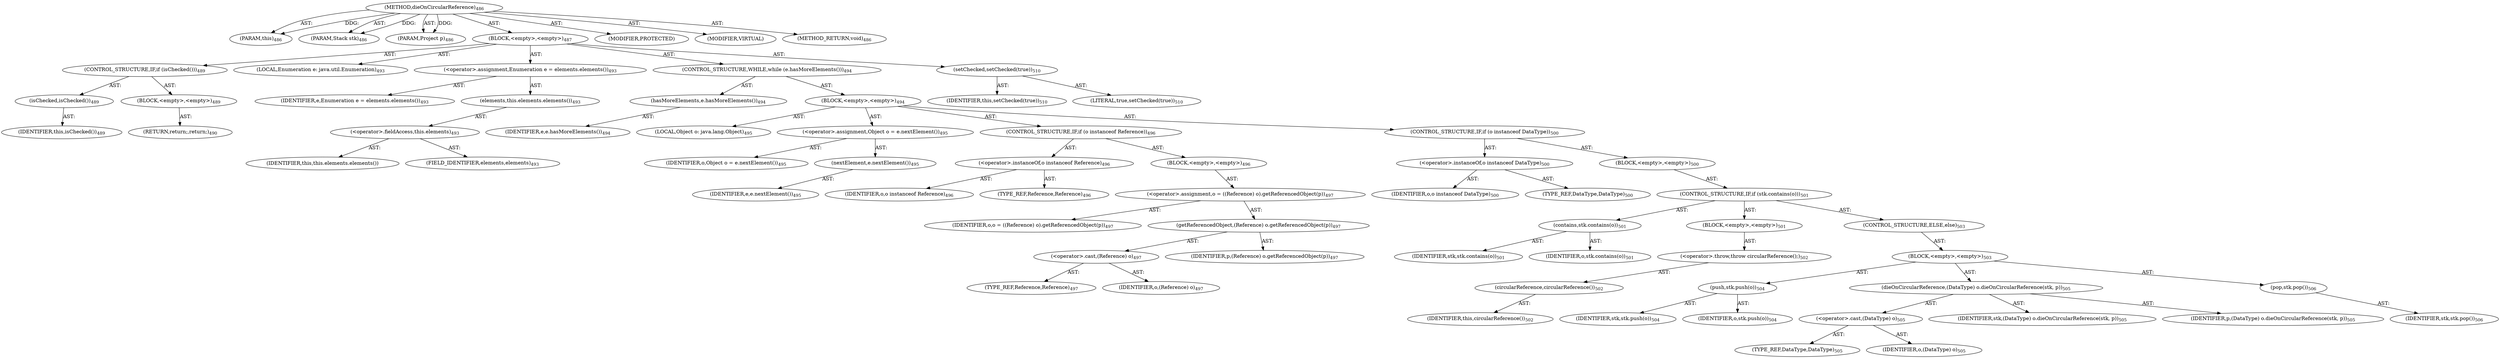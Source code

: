 digraph "dieOnCircularReference" {  
"111669149721" [label = <(METHOD,dieOnCircularReference)<SUB>486</SUB>> ]
"115964117009" [label = <(PARAM,this)<SUB>486</SUB>> ]
"115964117041" [label = <(PARAM,Stack stk)<SUB>486</SUB>> ]
"115964117042" [label = <(PARAM,Project p)<SUB>486</SUB>> ]
"25769803854" [label = <(BLOCK,&lt;empty&gt;,&lt;empty&gt;)<SUB>487</SUB>> ]
"47244640305" [label = <(CONTROL_STRUCTURE,IF,if (isChecked()))<SUB>489</SUB>> ]
"30064771398" [label = <(isChecked,isChecked())<SUB>489</SUB>> ]
"68719476783" [label = <(IDENTIFIER,this,isChecked())<SUB>489</SUB>> ]
"25769803855" [label = <(BLOCK,&lt;empty&gt;,&lt;empty&gt;)<SUB>489</SUB>> ]
"146028888079" [label = <(RETURN,return;,return;)<SUB>490</SUB>> ]
"94489280559" [label = <(LOCAL,Enumeration e: java.util.Enumeration)<SUB>493</SUB>> ]
"30064771399" [label = <(&lt;operator&gt;.assignment,Enumeration e = elements.elements())<SUB>493</SUB>> ]
"68719477063" [label = <(IDENTIFIER,e,Enumeration e = elements.elements())<SUB>493</SUB>> ]
"30064771400" [label = <(elements,this.elements.elements())<SUB>493</SUB>> ]
"30064771401" [label = <(&lt;operator&gt;.fieldAccess,this.elements)<SUB>493</SUB>> ]
"68719477064" [label = <(IDENTIFIER,this,this.elements.elements())> ]
"55834574880" [label = <(FIELD_IDENTIFIER,elements,elements)<SUB>493</SUB>> ]
"47244640306" [label = <(CONTROL_STRUCTURE,WHILE,while (e.hasMoreElements()))<SUB>494</SUB>> ]
"30064771402" [label = <(hasMoreElements,e.hasMoreElements())<SUB>494</SUB>> ]
"68719477065" [label = <(IDENTIFIER,e,e.hasMoreElements())<SUB>494</SUB>> ]
"25769803856" [label = <(BLOCK,&lt;empty&gt;,&lt;empty&gt;)<SUB>494</SUB>> ]
"94489280560" [label = <(LOCAL,Object o: java.lang.Object)<SUB>495</SUB>> ]
"30064771403" [label = <(&lt;operator&gt;.assignment,Object o = e.nextElement())<SUB>495</SUB>> ]
"68719477066" [label = <(IDENTIFIER,o,Object o = e.nextElement())<SUB>495</SUB>> ]
"30064771404" [label = <(nextElement,e.nextElement())<SUB>495</SUB>> ]
"68719477067" [label = <(IDENTIFIER,e,e.nextElement())<SUB>495</SUB>> ]
"47244640307" [label = <(CONTROL_STRUCTURE,IF,if (o instanceof Reference))<SUB>496</SUB>> ]
"30064771405" [label = <(&lt;operator&gt;.instanceOf,o instanceof Reference)<SUB>496</SUB>> ]
"68719477068" [label = <(IDENTIFIER,o,o instanceof Reference)<SUB>496</SUB>> ]
"180388626449" [label = <(TYPE_REF,Reference,Reference)<SUB>496</SUB>> ]
"25769803857" [label = <(BLOCK,&lt;empty&gt;,&lt;empty&gt;)<SUB>496</SUB>> ]
"30064771406" [label = <(&lt;operator&gt;.assignment,o = ((Reference) o).getReferencedObject(p))<SUB>497</SUB>> ]
"68719477069" [label = <(IDENTIFIER,o,o = ((Reference) o).getReferencedObject(p))<SUB>497</SUB>> ]
"30064771407" [label = <(getReferencedObject,(Reference) o.getReferencedObject(p))<SUB>497</SUB>> ]
"30064771408" [label = <(&lt;operator&gt;.cast,(Reference) o)<SUB>497</SUB>> ]
"180388626450" [label = <(TYPE_REF,Reference,Reference)<SUB>497</SUB>> ]
"68719477070" [label = <(IDENTIFIER,o,(Reference) o)<SUB>497</SUB>> ]
"68719477071" [label = <(IDENTIFIER,p,(Reference) o.getReferencedObject(p))<SUB>497</SUB>> ]
"47244640308" [label = <(CONTROL_STRUCTURE,IF,if (o instanceof DataType))<SUB>500</SUB>> ]
"30064771409" [label = <(&lt;operator&gt;.instanceOf,o instanceof DataType)<SUB>500</SUB>> ]
"68719477072" [label = <(IDENTIFIER,o,o instanceof DataType)<SUB>500</SUB>> ]
"180388626451" [label = <(TYPE_REF,DataType,DataType)<SUB>500</SUB>> ]
"25769803858" [label = <(BLOCK,&lt;empty&gt;,&lt;empty&gt;)<SUB>500</SUB>> ]
"47244640309" [label = <(CONTROL_STRUCTURE,IF,if (stk.contains(o)))<SUB>501</SUB>> ]
"30064771410" [label = <(contains,stk.contains(o))<SUB>501</SUB>> ]
"68719477073" [label = <(IDENTIFIER,stk,stk.contains(o))<SUB>501</SUB>> ]
"68719477074" [label = <(IDENTIFIER,o,stk.contains(o))<SUB>501</SUB>> ]
"25769803859" [label = <(BLOCK,&lt;empty&gt;,&lt;empty&gt;)<SUB>501</SUB>> ]
"30064771411" [label = <(&lt;operator&gt;.throw,throw circularReference();)<SUB>502</SUB>> ]
"30064771412" [label = <(circularReference,circularReference())<SUB>502</SUB>> ]
"68719476784" [label = <(IDENTIFIER,this,circularReference())<SUB>502</SUB>> ]
"47244640310" [label = <(CONTROL_STRUCTURE,ELSE,else)<SUB>503</SUB>> ]
"25769803860" [label = <(BLOCK,&lt;empty&gt;,&lt;empty&gt;)<SUB>503</SUB>> ]
"30064771413" [label = <(push,stk.push(o))<SUB>504</SUB>> ]
"68719477075" [label = <(IDENTIFIER,stk,stk.push(o))<SUB>504</SUB>> ]
"68719477076" [label = <(IDENTIFIER,o,stk.push(o))<SUB>504</SUB>> ]
"30064771414" [label = <(dieOnCircularReference,(DataType) o.dieOnCircularReference(stk, p))<SUB>505</SUB>> ]
"30064771415" [label = <(&lt;operator&gt;.cast,(DataType) o)<SUB>505</SUB>> ]
"180388626452" [label = <(TYPE_REF,DataType,DataType)<SUB>505</SUB>> ]
"68719477077" [label = <(IDENTIFIER,o,(DataType) o)<SUB>505</SUB>> ]
"68719477078" [label = <(IDENTIFIER,stk,(DataType) o.dieOnCircularReference(stk, p))<SUB>505</SUB>> ]
"68719477079" [label = <(IDENTIFIER,p,(DataType) o.dieOnCircularReference(stk, p))<SUB>505</SUB>> ]
"30064771416" [label = <(pop,stk.pop())<SUB>506</SUB>> ]
"68719477080" [label = <(IDENTIFIER,stk,stk.pop())<SUB>506</SUB>> ]
"30064771417" [label = <(setChecked,setChecked(true))<SUB>510</SUB>> ]
"68719476785" [label = <(IDENTIFIER,this,setChecked(true))<SUB>510</SUB>> ]
"90194313257" [label = <(LITERAL,true,setChecked(true))<SUB>510</SUB>> ]
"133143986231" [label = <(MODIFIER,PROTECTED)> ]
"133143986232" [label = <(MODIFIER,VIRTUAL)> ]
"128849018905" [label = <(METHOD_RETURN,void)<SUB>486</SUB>> ]
  "111669149721" -> "115964117009"  [ label = "AST: "] 
  "111669149721" -> "115964117041"  [ label = "AST: "] 
  "111669149721" -> "115964117042"  [ label = "AST: "] 
  "111669149721" -> "25769803854"  [ label = "AST: "] 
  "111669149721" -> "133143986231"  [ label = "AST: "] 
  "111669149721" -> "133143986232"  [ label = "AST: "] 
  "111669149721" -> "128849018905"  [ label = "AST: "] 
  "25769803854" -> "47244640305"  [ label = "AST: "] 
  "25769803854" -> "94489280559"  [ label = "AST: "] 
  "25769803854" -> "30064771399"  [ label = "AST: "] 
  "25769803854" -> "47244640306"  [ label = "AST: "] 
  "25769803854" -> "30064771417"  [ label = "AST: "] 
  "47244640305" -> "30064771398"  [ label = "AST: "] 
  "47244640305" -> "25769803855"  [ label = "AST: "] 
  "30064771398" -> "68719476783"  [ label = "AST: "] 
  "25769803855" -> "146028888079"  [ label = "AST: "] 
  "30064771399" -> "68719477063"  [ label = "AST: "] 
  "30064771399" -> "30064771400"  [ label = "AST: "] 
  "30064771400" -> "30064771401"  [ label = "AST: "] 
  "30064771401" -> "68719477064"  [ label = "AST: "] 
  "30064771401" -> "55834574880"  [ label = "AST: "] 
  "47244640306" -> "30064771402"  [ label = "AST: "] 
  "47244640306" -> "25769803856"  [ label = "AST: "] 
  "30064771402" -> "68719477065"  [ label = "AST: "] 
  "25769803856" -> "94489280560"  [ label = "AST: "] 
  "25769803856" -> "30064771403"  [ label = "AST: "] 
  "25769803856" -> "47244640307"  [ label = "AST: "] 
  "25769803856" -> "47244640308"  [ label = "AST: "] 
  "30064771403" -> "68719477066"  [ label = "AST: "] 
  "30064771403" -> "30064771404"  [ label = "AST: "] 
  "30064771404" -> "68719477067"  [ label = "AST: "] 
  "47244640307" -> "30064771405"  [ label = "AST: "] 
  "47244640307" -> "25769803857"  [ label = "AST: "] 
  "30064771405" -> "68719477068"  [ label = "AST: "] 
  "30064771405" -> "180388626449"  [ label = "AST: "] 
  "25769803857" -> "30064771406"  [ label = "AST: "] 
  "30064771406" -> "68719477069"  [ label = "AST: "] 
  "30064771406" -> "30064771407"  [ label = "AST: "] 
  "30064771407" -> "30064771408"  [ label = "AST: "] 
  "30064771407" -> "68719477071"  [ label = "AST: "] 
  "30064771408" -> "180388626450"  [ label = "AST: "] 
  "30064771408" -> "68719477070"  [ label = "AST: "] 
  "47244640308" -> "30064771409"  [ label = "AST: "] 
  "47244640308" -> "25769803858"  [ label = "AST: "] 
  "30064771409" -> "68719477072"  [ label = "AST: "] 
  "30064771409" -> "180388626451"  [ label = "AST: "] 
  "25769803858" -> "47244640309"  [ label = "AST: "] 
  "47244640309" -> "30064771410"  [ label = "AST: "] 
  "47244640309" -> "25769803859"  [ label = "AST: "] 
  "47244640309" -> "47244640310"  [ label = "AST: "] 
  "30064771410" -> "68719477073"  [ label = "AST: "] 
  "30064771410" -> "68719477074"  [ label = "AST: "] 
  "25769803859" -> "30064771411"  [ label = "AST: "] 
  "30064771411" -> "30064771412"  [ label = "AST: "] 
  "30064771412" -> "68719476784"  [ label = "AST: "] 
  "47244640310" -> "25769803860"  [ label = "AST: "] 
  "25769803860" -> "30064771413"  [ label = "AST: "] 
  "25769803860" -> "30064771414"  [ label = "AST: "] 
  "25769803860" -> "30064771416"  [ label = "AST: "] 
  "30064771413" -> "68719477075"  [ label = "AST: "] 
  "30064771413" -> "68719477076"  [ label = "AST: "] 
  "30064771414" -> "30064771415"  [ label = "AST: "] 
  "30064771414" -> "68719477078"  [ label = "AST: "] 
  "30064771414" -> "68719477079"  [ label = "AST: "] 
  "30064771415" -> "180388626452"  [ label = "AST: "] 
  "30064771415" -> "68719477077"  [ label = "AST: "] 
  "30064771416" -> "68719477080"  [ label = "AST: "] 
  "30064771417" -> "68719476785"  [ label = "AST: "] 
  "30064771417" -> "90194313257"  [ label = "AST: "] 
  "111669149721" -> "115964117009"  [ label = "DDG: "] 
  "111669149721" -> "115964117041"  [ label = "DDG: "] 
  "111669149721" -> "115964117042"  [ label = "DDG: "] 
}
